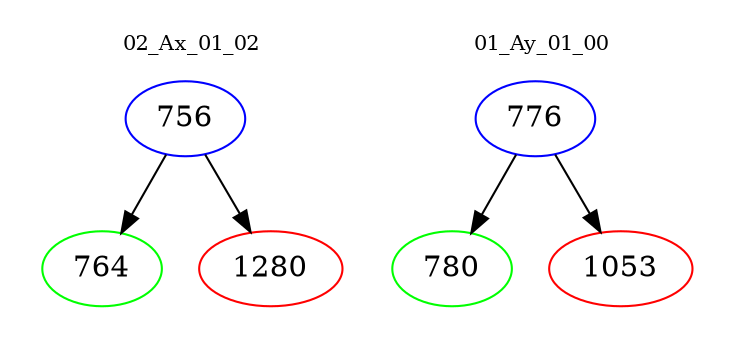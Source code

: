 digraph{
subgraph cluster_0 {
color = white
label = "02_Ax_01_02";
fontsize=10;
T0_756 [label="756", color="blue"]
T0_756 -> T0_764 [color="black"]
T0_764 [label="764", color="green"]
T0_756 -> T0_1280 [color="black"]
T0_1280 [label="1280", color="red"]
}
subgraph cluster_1 {
color = white
label = "01_Ay_01_00";
fontsize=10;
T1_776 [label="776", color="blue"]
T1_776 -> T1_780 [color="black"]
T1_780 [label="780", color="green"]
T1_776 -> T1_1053 [color="black"]
T1_1053 [label="1053", color="red"]
}
}
